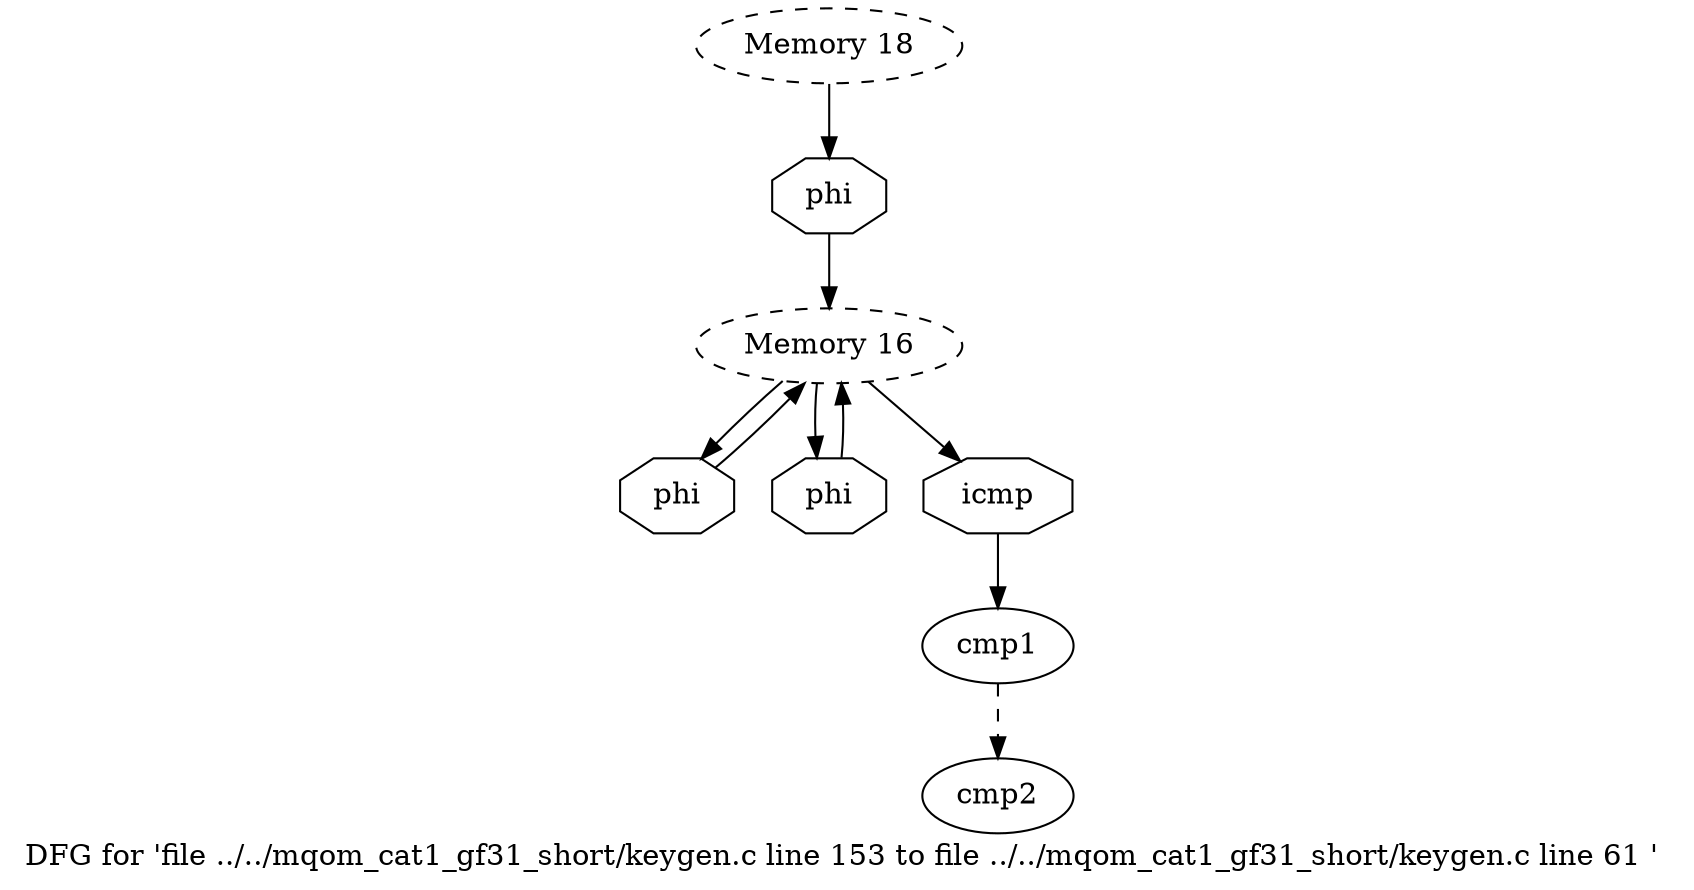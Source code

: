 digraph "DFG for 'file ../../mqom_cat1_gf31_short/keygen.c line 153 to file ../../mqom_cat1_gf31_short/keygen.c line 61 '  "{
label="DFG for 'file ../../mqom_cat1_gf31_short/keygen.c line 153 to file ../../mqom_cat1_gf31_short/keygen.c line 61 ' ";
node_563[shape=octagon,style=solid,label="phi"]
node_559[shape=ellipse,style=dashed,label="Memory 16"]
"node_563"->"node_559"
node_564[shape=octagon,style=solid,label="phi"]
"node_564"->"node_559"
node_562[shape=ellipse,style=dashed,label="Memory 18"]
"node_562"->"node_563"
node_561[shape=octagon,style=solid,label="phi"]
"node_561"->"node_559"
node_560[shape=ellipse,style=solid,label="cmp2"]
"node_559"->"node_564"
"node_559"->"node_561"
node_558[shape=octagon,style=solid,label="icmp"]
"node_559"->"node_558"
node_557[shape=ellipse,style=solid,label="cmp1"]
"node_558"->"node_557"
"node_557"->"node_560" [style=dashed]
}

